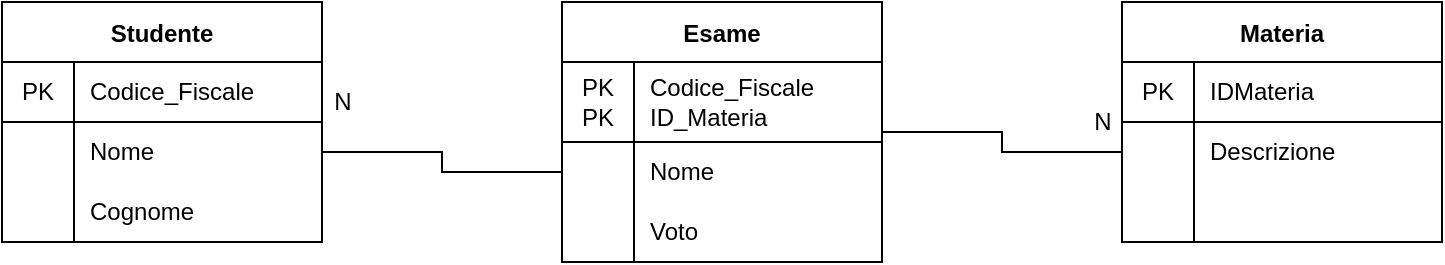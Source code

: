 <mxfile version="15.9.4" type="github">
  <diagram id="-evQMCgyHNSMAfXYJIIR" name="Page-1">
    <mxGraphModel dx="817" dy="483" grid="1" gridSize="10" guides="1" tooltips="1" connect="1" arrows="1" fold="1" page="1" pageScale="1" pageWidth="827" pageHeight="1169" math="0" shadow="0">
      <root>
        <mxCell id="0" />
        <mxCell id="1" parent="0" />
        <mxCell id="6p3J_cPNKdcPDdMnV8Ic-2" value="Studente" style="shape=table;startSize=30;container=1;collapsible=0;childLayout=tableLayout;fixedRows=1;rowLines=0;fontStyle=1;align=center;pointerEvents=1;" vertex="1" parent="1">
          <mxGeometry x="40" y="40" width="160" height="120" as="geometry" />
        </mxCell>
        <mxCell id="6p3J_cPNKdcPDdMnV8Ic-3" value="" style="shape=partialRectangle;html=1;whiteSpace=wrap;collapsible=0;dropTarget=0;pointerEvents=1;fillColor=none;top=0;left=0;bottom=1;right=0;points=[[0,0.5],[1,0.5]];portConstraint=eastwest;" vertex="1" parent="6p3J_cPNKdcPDdMnV8Ic-2">
          <mxGeometry y="30" width="160" height="30" as="geometry" />
        </mxCell>
        <mxCell id="6p3J_cPNKdcPDdMnV8Ic-4" value="PK" style="shape=partialRectangle;html=1;whiteSpace=wrap;connectable=0;fillColor=none;top=0;left=0;bottom=0;right=0;overflow=hidden;pointerEvents=1;" vertex="1" parent="6p3J_cPNKdcPDdMnV8Ic-3">
          <mxGeometry width="36" height="30" as="geometry">
            <mxRectangle width="36" height="30" as="alternateBounds" />
          </mxGeometry>
        </mxCell>
        <mxCell id="6p3J_cPNKdcPDdMnV8Ic-5" value="Codice_Fiscale" style="shape=partialRectangle;html=1;whiteSpace=wrap;connectable=0;fillColor=none;top=0;left=0;bottom=0;right=0;align=left;spacingLeft=6;overflow=hidden;pointerEvents=1;" vertex="1" parent="6p3J_cPNKdcPDdMnV8Ic-3">
          <mxGeometry x="36" width="124" height="30" as="geometry">
            <mxRectangle width="124" height="30" as="alternateBounds" />
          </mxGeometry>
        </mxCell>
        <mxCell id="6p3J_cPNKdcPDdMnV8Ic-6" value="" style="shape=partialRectangle;html=1;whiteSpace=wrap;collapsible=0;dropTarget=0;pointerEvents=1;fillColor=none;top=0;left=0;bottom=0;right=0;points=[[0,0.5],[1,0.5]];portConstraint=eastwest;" vertex="1" parent="6p3J_cPNKdcPDdMnV8Ic-2">
          <mxGeometry y="60" width="160" height="30" as="geometry" />
        </mxCell>
        <mxCell id="6p3J_cPNKdcPDdMnV8Ic-7" value="" style="shape=partialRectangle;html=1;whiteSpace=wrap;connectable=0;fillColor=none;top=0;left=0;bottom=0;right=0;overflow=hidden;pointerEvents=1;" vertex="1" parent="6p3J_cPNKdcPDdMnV8Ic-6">
          <mxGeometry width="36" height="30" as="geometry">
            <mxRectangle width="36" height="30" as="alternateBounds" />
          </mxGeometry>
        </mxCell>
        <mxCell id="6p3J_cPNKdcPDdMnV8Ic-8" value="Nome" style="shape=partialRectangle;html=1;whiteSpace=wrap;connectable=0;fillColor=none;top=0;left=0;bottom=0;right=0;align=left;spacingLeft=6;overflow=hidden;pointerEvents=1;" vertex="1" parent="6p3J_cPNKdcPDdMnV8Ic-6">
          <mxGeometry x="36" width="124" height="30" as="geometry">
            <mxRectangle width="124" height="30" as="alternateBounds" />
          </mxGeometry>
        </mxCell>
        <mxCell id="6p3J_cPNKdcPDdMnV8Ic-9" value="" style="shape=partialRectangle;html=1;whiteSpace=wrap;collapsible=0;dropTarget=0;pointerEvents=1;fillColor=none;top=0;left=0;bottom=0;right=0;points=[[0,0.5],[1,0.5]];portConstraint=eastwest;" vertex="1" parent="6p3J_cPNKdcPDdMnV8Ic-2">
          <mxGeometry y="90" width="160" height="30" as="geometry" />
        </mxCell>
        <mxCell id="6p3J_cPNKdcPDdMnV8Ic-10" value="" style="shape=partialRectangle;html=1;whiteSpace=wrap;connectable=0;fillColor=none;top=0;left=0;bottom=0;right=0;overflow=hidden;pointerEvents=1;" vertex="1" parent="6p3J_cPNKdcPDdMnV8Ic-9">
          <mxGeometry width="36" height="30" as="geometry">
            <mxRectangle width="36" height="30" as="alternateBounds" />
          </mxGeometry>
        </mxCell>
        <mxCell id="6p3J_cPNKdcPDdMnV8Ic-11" value="Cognome" style="shape=partialRectangle;html=1;whiteSpace=wrap;connectable=0;fillColor=none;top=0;left=0;bottom=0;right=0;align=left;spacingLeft=6;overflow=hidden;pointerEvents=1;" vertex="1" parent="6p3J_cPNKdcPDdMnV8Ic-9">
          <mxGeometry x="36" width="124" height="30" as="geometry">
            <mxRectangle width="124" height="30" as="alternateBounds" />
          </mxGeometry>
        </mxCell>
        <mxCell id="6p3J_cPNKdcPDdMnV8Ic-12" value="Materia" style="shape=table;startSize=30;container=1;collapsible=0;childLayout=tableLayout;fixedRows=1;rowLines=0;fontStyle=1;align=center;pointerEvents=1;" vertex="1" parent="1">
          <mxGeometry x="600" y="40" width="160" height="120" as="geometry" />
        </mxCell>
        <mxCell id="6p3J_cPNKdcPDdMnV8Ic-13" value="" style="shape=partialRectangle;html=1;whiteSpace=wrap;collapsible=0;dropTarget=0;pointerEvents=1;fillColor=none;top=0;left=0;bottom=1;right=0;points=[[0,0.5],[1,0.5]];portConstraint=eastwest;" vertex="1" parent="6p3J_cPNKdcPDdMnV8Ic-12">
          <mxGeometry y="30" width="160" height="30" as="geometry" />
        </mxCell>
        <mxCell id="6p3J_cPNKdcPDdMnV8Ic-14" value="PK" style="shape=partialRectangle;html=1;whiteSpace=wrap;connectable=0;fillColor=none;top=0;left=0;bottom=0;right=0;overflow=hidden;pointerEvents=1;" vertex="1" parent="6p3J_cPNKdcPDdMnV8Ic-13">
          <mxGeometry width="36" height="30" as="geometry">
            <mxRectangle width="36" height="30" as="alternateBounds" />
          </mxGeometry>
        </mxCell>
        <mxCell id="6p3J_cPNKdcPDdMnV8Ic-15" value="IDMateria" style="shape=partialRectangle;html=1;whiteSpace=wrap;connectable=0;fillColor=none;top=0;left=0;bottom=0;right=0;align=left;spacingLeft=6;overflow=hidden;pointerEvents=1;" vertex="1" parent="6p3J_cPNKdcPDdMnV8Ic-13">
          <mxGeometry x="36" width="124" height="30" as="geometry">
            <mxRectangle width="124" height="30" as="alternateBounds" />
          </mxGeometry>
        </mxCell>
        <mxCell id="6p3J_cPNKdcPDdMnV8Ic-16" value="" style="shape=partialRectangle;html=1;whiteSpace=wrap;collapsible=0;dropTarget=0;pointerEvents=1;fillColor=none;top=0;left=0;bottom=0;right=0;points=[[0,0.5],[1,0.5]];portConstraint=eastwest;" vertex="1" parent="6p3J_cPNKdcPDdMnV8Ic-12">
          <mxGeometry y="60" width="160" height="30" as="geometry" />
        </mxCell>
        <mxCell id="6p3J_cPNKdcPDdMnV8Ic-17" value="" style="shape=partialRectangle;html=1;whiteSpace=wrap;connectable=0;fillColor=none;top=0;left=0;bottom=0;right=0;overflow=hidden;pointerEvents=1;" vertex="1" parent="6p3J_cPNKdcPDdMnV8Ic-16">
          <mxGeometry width="36" height="30" as="geometry">
            <mxRectangle width="36" height="30" as="alternateBounds" />
          </mxGeometry>
        </mxCell>
        <mxCell id="6p3J_cPNKdcPDdMnV8Ic-18" value="Descrizione" style="shape=partialRectangle;html=1;whiteSpace=wrap;connectable=0;fillColor=none;top=0;left=0;bottom=0;right=0;align=left;spacingLeft=6;overflow=hidden;pointerEvents=1;" vertex="1" parent="6p3J_cPNKdcPDdMnV8Ic-16">
          <mxGeometry x="36" width="124" height="30" as="geometry">
            <mxRectangle width="124" height="30" as="alternateBounds" />
          </mxGeometry>
        </mxCell>
        <mxCell id="6p3J_cPNKdcPDdMnV8Ic-19" value="" style="shape=partialRectangle;html=1;whiteSpace=wrap;collapsible=0;dropTarget=0;pointerEvents=1;fillColor=none;top=0;left=0;bottom=0;right=0;points=[[0,0.5],[1,0.5]];portConstraint=eastwest;" vertex="1" parent="6p3J_cPNKdcPDdMnV8Ic-12">
          <mxGeometry y="90" width="160" height="30" as="geometry" />
        </mxCell>
        <mxCell id="6p3J_cPNKdcPDdMnV8Ic-20" value="" style="shape=partialRectangle;html=1;whiteSpace=wrap;connectable=0;fillColor=none;top=0;left=0;bottom=0;right=0;overflow=hidden;pointerEvents=1;" vertex="1" parent="6p3J_cPNKdcPDdMnV8Ic-19">
          <mxGeometry width="36" height="30" as="geometry">
            <mxRectangle width="36" height="30" as="alternateBounds" />
          </mxGeometry>
        </mxCell>
        <mxCell id="6p3J_cPNKdcPDdMnV8Ic-21" value="" style="shape=partialRectangle;html=1;whiteSpace=wrap;connectable=0;fillColor=none;top=0;left=0;bottom=0;right=0;align=left;spacingLeft=6;overflow=hidden;pointerEvents=1;" vertex="1" parent="6p3J_cPNKdcPDdMnV8Ic-19">
          <mxGeometry x="36" width="124" height="30" as="geometry">
            <mxRectangle width="124" height="30" as="alternateBounds" />
          </mxGeometry>
        </mxCell>
        <mxCell id="6p3J_cPNKdcPDdMnV8Ic-35" style="edgeStyle=orthogonalEdgeStyle;rounded=0;orthogonalLoop=1;jettySize=auto;html=1;endArrow=none;endFill=0;" edge="1" parent="1" source="6p3J_cPNKdcPDdMnV8Ic-22" target="6p3J_cPNKdcPDdMnV8Ic-16">
          <mxGeometry relative="1" as="geometry" />
        </mxCell>
        <mxCell id="6p3J_cPNKdcPDdMnV8Ic-22" value="Esame" style="shape=table;startSize=30;container=1;collapsible=0;childLayout=tableLayout;fixedRows=1;rowLines=0;fontStyle=1;align=center;pointerEvents=1;" vertex="1" parent="1">
          <mxGeometry x="320" y="40" width="160" height="130" as="geometry" />
        </mxCell>
        <mxCell id="6p3J_cPNKdcPDdMnV8Ic-23" value="" style="shape=partialRectangle;html=1;whiteSpace=wrap;collapsible=0;dropTarget=0;pointerEvents=1;fillColor=none;top=0;left=0;bottom=1;right=0;points=[[0,0.5],[1,0.5]];portConstraint=eastwest;" vertex="1" parent="6p3J_cPNKdcPDdMnV8Ic-22">
          <mxGeometry y="30" width="160" height="40" as="geometry" />
        </mxCell>
        <mxCell id="6p3J_cPNKdcPDdMnV8Ic-24" value="PK&lt;br&gt;PK" style="shape=partialRectangle;html=1;whiteSpace=wrap;connectable=0;fillColor=none;top=0;left=0;bottom=0;right=0;overflow=hidden;pointerEvents=1;strokeWidth=1;" vertex="1" parent="6p3J_cPNKdcPDdMnV8Ic-23">
          <mxGeometry width="36" height="40" as="geometry">
            <mxRectangle width="36" height="40" as="alternateBounds" />
          </mxGeometry>
        </mxCell>
        <mxCell id="6p3J_cPNKdcPDdMnV8Ic-25" value="Codice_Fiscale&lt;br&gt;ID_Materia" style="shape=partialRectangle;html=1;whiteSpace=wrap;connectable=0;fillColor=none;top=0;left=0;bottom=0;right=0;align=left;spacingLeft=6;overflow=hidden;pointerEvents=1;" vertex="1" parent="6p3J_cPNKdcPDdMnV8Ic-23">
          <mxGeometry x="36" width="124" height="40" as="geometry">
            <mxRectangle width="124" height="40" as="alternateBounds" />
          </mxGeometry>
        </mxCell>
        <mxCell id="6p3J_cPNKdcPDdMnV8Ic-26" value="" style="shape=partialRectangle;html=1;whiteSpace=wrap;collapsible=0;dropTarget=0;pointerEvents=1;fillColor=none;top=0;left=0;bottom=0;right=0;points=[[0,0.5],[1,0.5]];portConstraint=eastwest;" vertex="1" parent="6p3J_cPNKdcPDdMnV8Ic-22">
          <mxGeometry y="70" width="160" height="30" as="geometry" />
        </mxCell>
        <mxCell id="6p3J_cPNKdcPDdMnV8Ic-27" value="" style="shape=partialRectangle;html=1;whiteSpace=wrap;connectable=0;fillColor=none;top=0;left=0;bottom=0;right=0;overflow=hidden;pointerEvents=1;" vertex="1" parent="6p3J_cPNKdcPDdMnV8Ic-26">
          <mxGeometry width="36" height="30" as="geometry">
            <mxRectangle width="36" height="30" as="alternateBounds" />
          </mxGeometry>
        </mxCell>
        <mxCell id="6p3J_cPNKdcPDdMnV8Ic-28" value="Nome" style="shape=partialRectangle;html=1;whiteSpace=wrap;connectable=0;fillColor=none;top=0;left=0;bottom=0;right=0;align=left;spacingLeft=6;overflow=hidden;pointerEvents=1;" vertex="1" parent="6p3J_cPNKdcPDdMnV8Ic-26">
          <mxGeometry x="36" width="124" height="30" as="geometry">
            <mxRectangle width="124" height="30" as="alternateBounds" />
          </mxGeometry>
        </mxCell>
        <mxCell id="6p3J_cPNKdcPDdMnV8Ic-29" value="" style="shape=partialRectangle;html=1;whiteSpace=wrap;collapsible=0;dropTarget=0;pointerEvents=1;fillColor=none;top=0;left=0;bottom=0;right=0;points=[[0,0.5],[1,0.5]];portConstraint=eastwest;" vertex="1" parent="6p3J_cPNKdcPDdMnV8Ic-22">
          <mxGeometry y="100" width="160" height="30" as="geometry" />
        </mxCell>
        <mxCell id="6p3J_cPNKdcPDdMnV8Ic-30" value="" style="shape=partialRectangle;html=1;whiteSpace=wrap;connectable=0;fillColor=none;top=0;left=0;bottom=0;right=0;overflow=hidden;pointerEvents=1;" vertex="1" parent="6p3J_cPNKdcPDdMnV8Ic-29">
          <mxGeometry width="36" height="30" as="geometry">
            <mxRectangle width="36" height="30" as="alternateBounds" />
          </mxGeometry>
        </mxCell>
        <mxCell id="6p3J_cPNKdcPDdMnV8Ic-31" value="Voto" style="shape=partialRectangle;html=1;whiteSpace=wrap;connectable=0;fillColor=none;top=0;left=0;bottom=0;right=0;align=left;spacingLeft=6;overflow=hidden;pointerEvents=1;" vertex="1" parent="6p3J_cPNKdcPDdMnV8Ic-29">
          <mxGeometry x="36" width="124" height="30" as="geometry">
            <mxRectangle width="124" height="30" as="alternateBounds" />
          </mxGeometry>
        </mxCell>
        <mxCell id="6p3J_cPNKdcPDdMnV8Ic-34" style="edgeStyle=orthogonalEdgeStyle;rounded=0;orthogonalLoop=1;jettySize=auto;html=1;endArrow=none;endFill=0;" edge="1" parent="1" source="6p3J_cPNKdcPDdMnV8Ic-6" target="6p3J_cPNKdcPDdMnV8Ic-26">
          <mxGeometry relative="1" as="geometry" />
        </mxCell>
        <mxCell id="6p3J_cPNKdcPDdMnV8Ic-36" value="N" style="text;html=1;align=center;verticalAlign=middle;resizable=0;points=[];autosize=1;strokeColor=none;fillColor=none;" vertex="1" parent="1">
          <mxGeometry x="200" y="80" width="20" height="20" as="geometry" />
        </mxCell>
        <mxCell id="6p3J_cPNKdcPDdMnV8Ic-37" value="N" style="text;html=1;align=center;verticalAlign=middle;resizable=0;points=[];autosize=1;strokeColor=none;fillColor=none;" vertex="1" parent="1">
          <mxGeometry x="580" y="90" width="20" height="20" as="geometry" />
        </mxCell>
      </root>
    </mxGraphModel>
  </diagram>
</mxfile>
